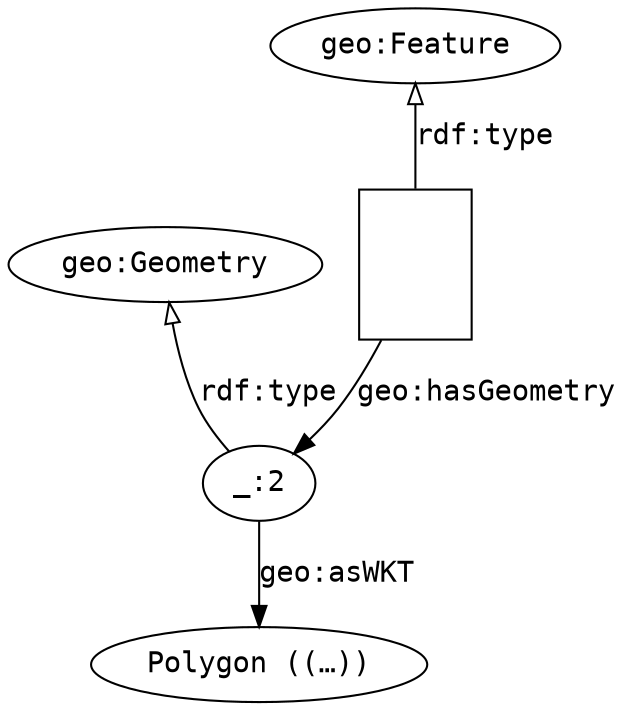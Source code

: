 digraph simple {
  graph [fontname="courier"];

  feature -> geometry [label=<<font face="courier">geo:hasGeometry</font>>];
  geometry -> wkt [label=<<font face="courier">geo:asWKT</font>>];

  feature [fixedsize="false",height="1",image="de-brug.jpg",imagescale="both",label="",shape="box"];
  geometry [label=<<font face="courier">_:2</font>>];
  wkt [label=<<font face="courier">Polygon ((…))</font>>];

  Feature -> feature [arrowtail="onormal",dir="back",label=<<font face="courier">rdf:type</font>>,URL="http://www.w3.org/1999/02/22-rdf-syntax-ns#type"];
  Geometry -> geometry [arrowtail="onormal",dir="back",label=<<font face="courier">rdf:type</font>>,URL="http://www.w3.org/1999/02/22-rdf-syntax-ns#type"];

  Feature [label=<<font face="courier">geo:Feature</font>>,URL="http://www.opengis.net/ont/geosparql#Feature"];
  Geometry [label=<<font face="courier">geo:Geometry</font>>,URL="http://www.opengis.net/ont/geosparql#Geometry"];
}
